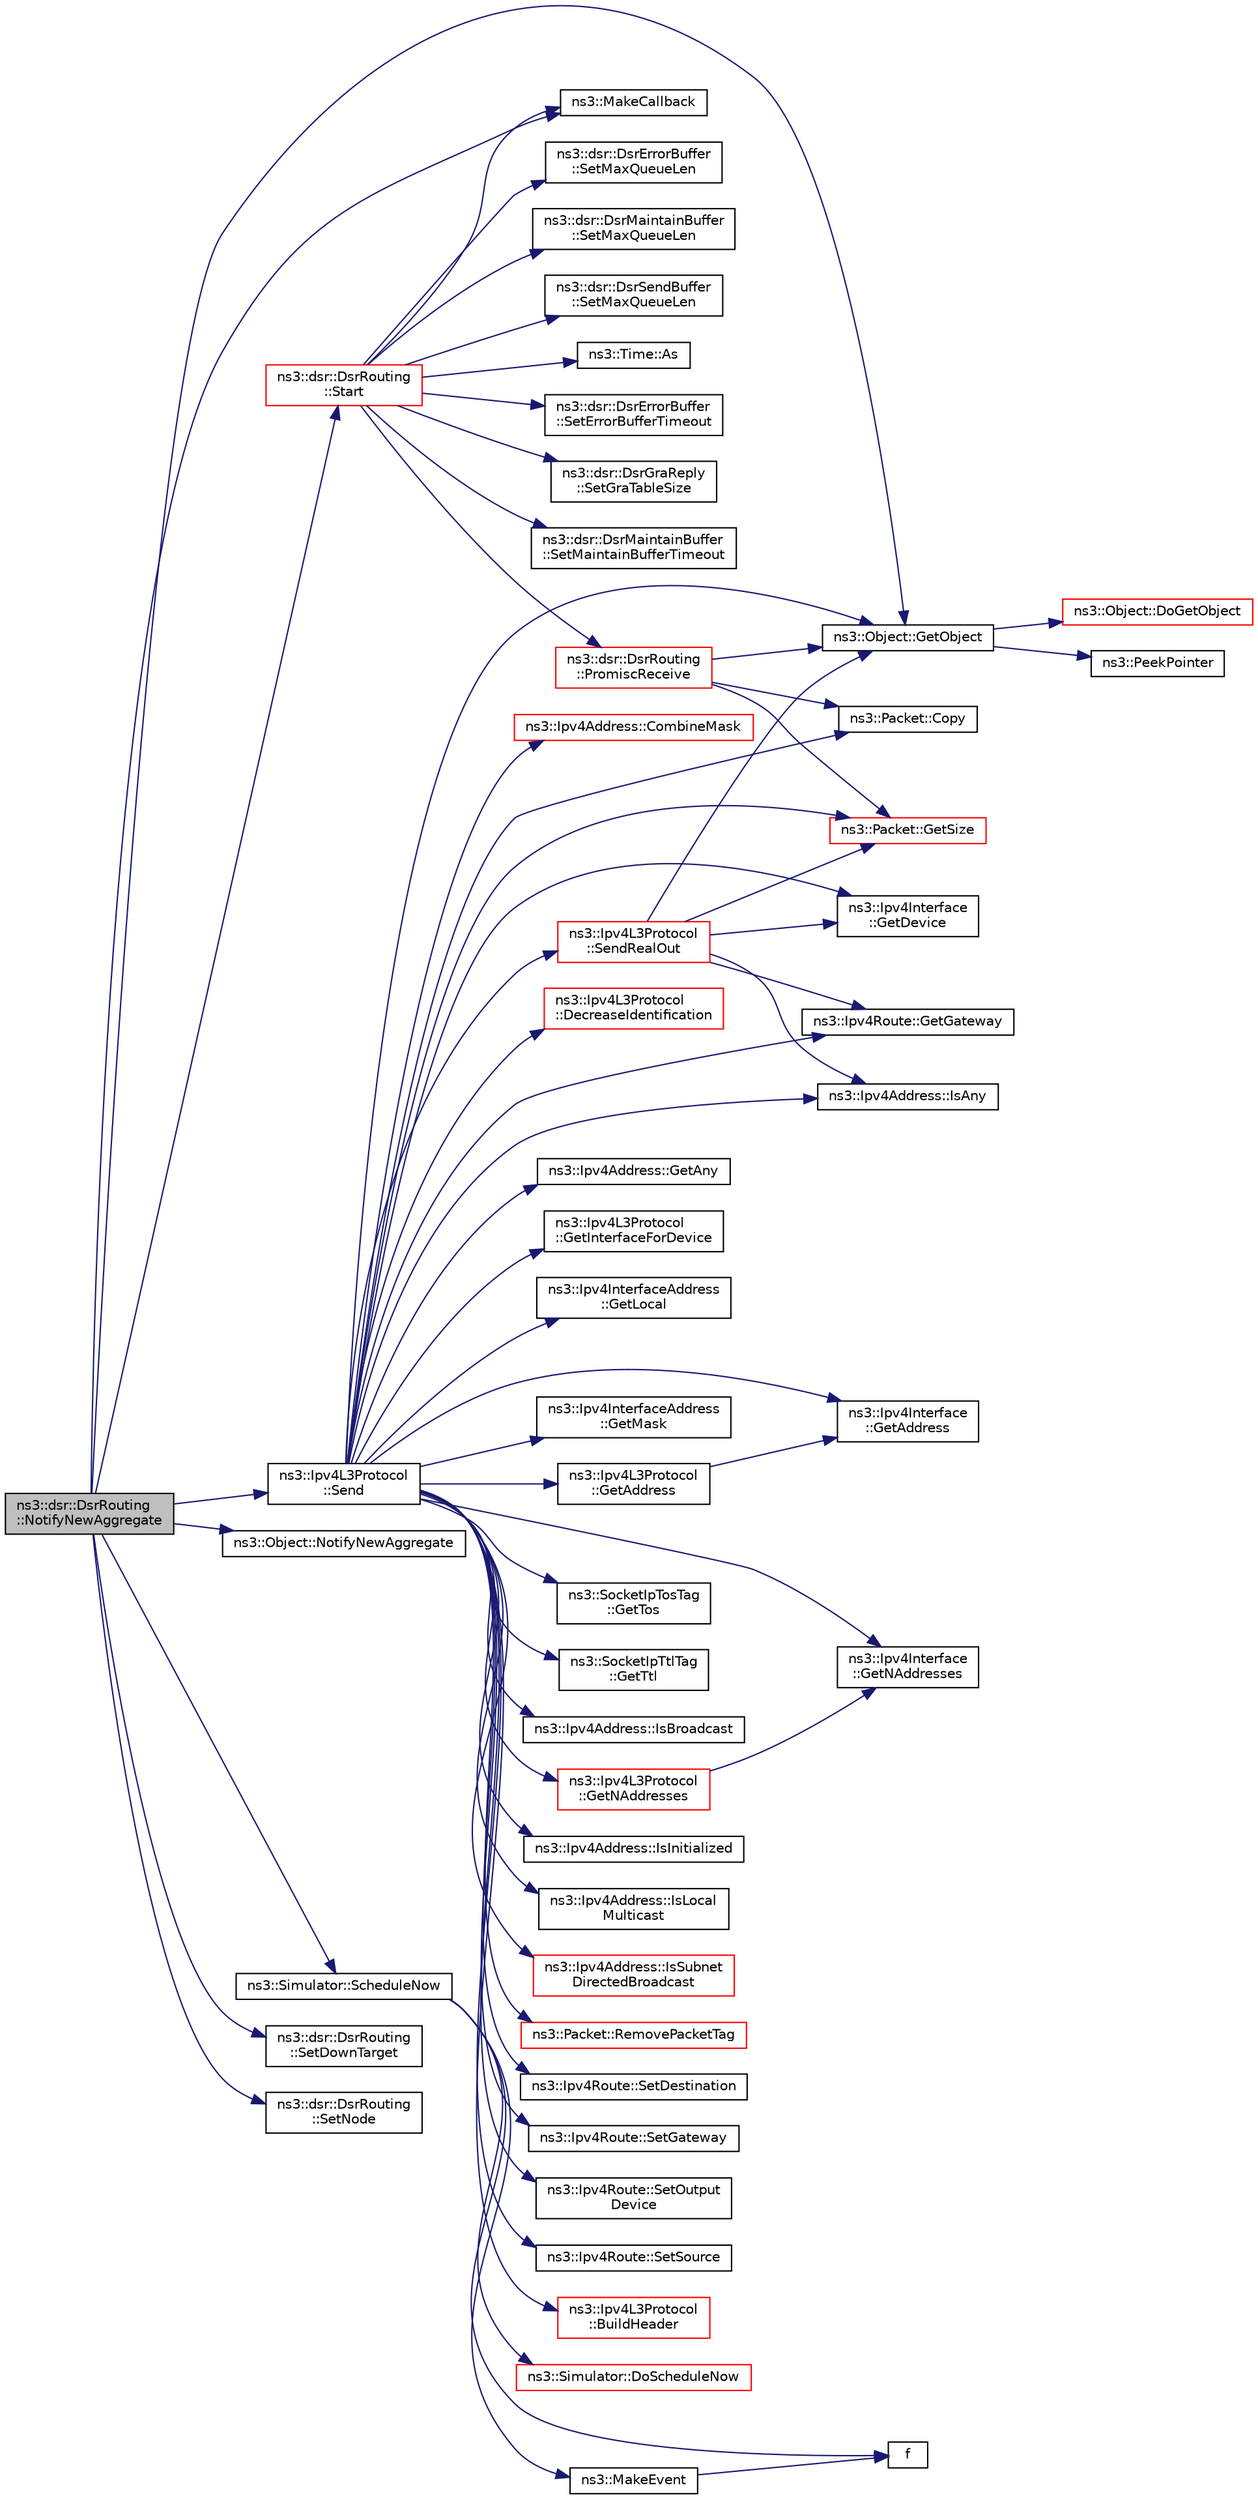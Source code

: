 digraph "ns3::dsr::DsrRouting::NotifyNewAggregate"
{
 // LATEX_PDF_SIZE
  edge [fontname="Helvetica",fontsize="10",labelfontname="Helvetica",labelfontsize="10"];
  node [fontname="Helvetica",fontsize="10",shape=record];
  rankdir="LR";
  Node1 [label="ns3::dsr::DsrRouting\l::NotifyNewAggregate",height=0.2,width=0.4,color="black", fillcolor="grey75", style="filled", fontcolor="black",tooltip="Notify all Objects aggregated to this one of a new Object being aggregated."];
  Node1 -> Node2 [color="midnightblue",fontsize="10",style="solid",fontname="Helvetica"];
  Node2 [label="ns3::Object::GetObject",height=0.2,width=0.4,color="black", fillcolor="white", style="filled",URL="$classns3_1_1_object.html#ad21f5401ff705cd29c37f931ea3afc18",tooltip="Get a pointer to the requested aggregated Object."];
  Node2 -> Node3 [color="midnightblue",fontsize="10",style="solid",fontname="Helvetica"];
  Node3 [label="ns3::Object::DoGetObject",height=0.2,width=0.4,color="red", fillcolor="white", style="filled",URL="$classns3_1_1_object.html#a7c009975f7c0994cb47a69f713745e0a",tooltip="Find an Object of TypeId tid in the aggregates of this Object."];
  Node2 -> Node17 [color="midnightblue",fontsize="10",style="solid",fontname="Helvetica"];
  Node17 [label="ns3::PeekPointer",height=0.2,width=0.4,color="black", fillcolor="white", style="filled",URL="$namespacens3.html#af2a7557fe9afdd98d8f6f8f6e412cf5a",tooltip=" "];
  Node1 -> Node18 [color="midnightblue",fontsize="10",style="solid",fontname="Helvetica"];
  Node18 [label="ns3::MakeCallback",height=0.2,width=0.4,color="black", fillcolor="white", style="filled",URL="$namespacens3.html#af1dde3c04374147fca0cfe3b0766d664",tooltip="Build Callbacks for class method members which take varying numbers of arguments and potentially retu..."];
  Node1 -> Node19 [color="midnightblue",fontsize="10",style="solid",fontname="Helvetica"];
  Node19 [label="ns3::Object::NotifyNewAggregate",height=0.2,width=0.4,color="black", fillcolor="white", style="filled",URL="$classns3_1_1_object.html#a1bd7211125185a6cd511c35fea4e500f",tooltip="Notify all Objects aggregated to this one of a new Object being aggregated."];
  Node1 -> Node20 [color="midnightblue",fontsize="10",style="solid",fontname="Helvetica"];
  Node20 [label="ns3::Simulator::ScheduleNow",height=0.2,width=0.4,color="black", fillcolor="white", style="filled",URL="$classns3_1_1_simulator.html#ab8a8b58feaa12f531175df5fd355c362",tooltip="Schedule an event to expire Now."];
  Node20 -> Node21 [color="midnightblue",fontsize="10",style="solid",fontname="Helvetica"];
  Node21 [label="ns3::Simulator::DoScheduleNow",height=0.2,width=0.4,color="red", fillcolor="white", style="filled",URL="$classns3_1_1_simulator.html#a9377ee62d67f7923318c4313a3b285f8",tooltip="Implementation of the various ScheduleNow methods."];
  Node20 -> Node72 [color="midnightblue",fontsize="10",style="solid",fontname="Helvetica"];
  Node72 [label="f",height=0.2,width=0.4,color="black", fillcolor="white", style="filled",URL="$80211b_8c.html#ae7ffc1a8f84fa47a0812b2f2b9627132",tooltip=" "];
  Node20 -> Node73 [color="midnightblue",fontsize="10",style="solid",fontname="Helvetica"];
  Node73 [label="ns3::MakeEvent",height=0.2,width=0.4,color="black", fillcolor="white", style="filled",URL="$group__makeeventfnptr.html#ga289a28a2497c18a9bd299e5e2014094b",tooltip="Make an EventImpl from a function pointer taking varying numbers of arguments."];
  Node73 -> Node72 [color="midnightblue",fontsize="10",style="solid",fontname="Helvetica"];
  Node1 -> Node74 [color="midnightblue",fontsize="10",style="solid",fontname="Helvetica"];
  Node74 [label="ns3::Ipv4L3Protocol\l::Send",height=0.2,width=0.4,color="black", fillcolor="white", style="filled",URL="$classns3_1_1_ipv4_l3_protocol.html#abe8cf785815f3fbb32b0e21d629be641",tooltip=" "];
  Node74 -> Node75 [color="midnightblue",fontsize="10",style="solid",fontname="Helvetica"];
  Node75 [label="ns3::Ipv4L3Protocol\l::BuildHeader",height=0.2,width=0.4,color="red", fillcolor="white", style="filled",URL="$classns3_1_1_ipv4_l3_protocol.html#a3737569960c655fe5441b21a5ef829d3",tooltip="Construct an IPv4 header."];
  Node74 -> Node89 [color="midnightblue",fontsize="10",style="solid",fontname="Helvetica"];
  Node89 [label="ns3::Ipv4Address::CombineMask",height=0.2,width=0.4,color="red", fillcolor="white", style="filled",URL="$classns3_1_1_ipv4_address.html#adfdc8899f368a102d7286f7110866d57",tooltip="Combine this address with a network mask."];
  Node74 -> Node92 [color="midnightblue",fontsize="10",style="solid",fontname="Helvetica"];
  Node92 [label="ns3::Packet::Copy",height=0.2,width=0.4,color="black", fillcolor="white", style="filled",URL="$classns3_1_1_packet.html#afb38be706cfc761bc1c0591f595fc1b7",tooltip="performs a COW copy of the packet."];
  Node74 -> Node93 [color="midnightblue",fontsize="10",style="solid",fontname="Helvetica"];
  Node93 [label="ns3::Ipv4L3Protocol\l::DecreaseIdentification",height=0.2,width=0.4,color="red", fillcolor="white", style="filled",URL="$classns3_1_1_ipv4_l3_protocol.html#a05f60ebd8821ec088b927691517ef00a",tooltip="Decrease the identification value for a dropped or recursed packet."];
  Node74 -> Node94 [color="midnightblue",fontsize="10",style="solid",fontname="Helvetica"];
  Node94 [label="ns3::Ipv4Interface\l::GetAddress",height=0.2,width=0.4,color="black", fillcolor="white", style="filled",URL="$classns3_1_1_ipv4_interface.html#a3e76c7d56420bb96121509d880eab3b3",tooltip=" "];
  Node74 -> Node95 [color="midnightblue",fontsize="10",style="solid",fontname="Helvetica"];
  Node95 [label="ns3::Ipv4L3Protocol\l::GetAddress",height=0.2,width=0.4,color="black", fillcolor="white", style="filled",URL="$classns3_1_1_ipv4_l3_protocol.html#af5d981c81fd2401be797d98c5d72f59e",tooltip="Because addresses can be removed, the addressIndex is not guaranteed to be static across calls to thi..."];
  Node95 -> Node94 [color="midnightblue",fontsize="10",style="solid",fontname="Helvetica"];
  Node74 -> Node96 [color="midnightblue",fontsize="10",style="solid",fontname="Helvetica"];
  Node96 [label="ns3::Ipv4Address::GetAny",height=0.2,width=0.4,color="black", fillcolor="white", style="filled",URL="$classns3_1_1_ipv4_address.html#a7a39b330c8e701183a411d5779fca1a4",tooltip=" "];
  Node74 -> Node97 [color="midnightblue",fontsize="10",style="solid",fontname="Helvetica"];
  Node97 [label="ns3::Ipv4Interface\l::GetDevice",height=0.2,width=0.4,color="black", fillcolor="white", style="filled",URL="$classns3_1_1_ipv4_interface.html#aa859c4d2ebd0f72bcc6897987a58f9b4",tooltip=" "];
  Node74 -> Node98 [color="midnightblue",fontsize="10",style="solid",fontname="Helvetica"];
  Node98 [label="ns3::Ipv4Route::GetGateway",height=0.2,width=0.4,color="black", fillcolor="white", style="filled",URL="$classns3_1_1_ipv4_route.html#a66d4eefa144029e4f89d975664275031",tooltip=" "];
  Node74 -> Node99 [color="midnightblue",fontsize="10",style="solid",fontname="Helvetica"];
  Node99 [label="ns3::Ipv4L3Protocol\l::GetInterfaceForDevice",height=0.2,width=0.4,color="black", fillcolor="white", style="filled",URL="$classns3_1_1_ipv4_l3_protocol.html#aec5d3a9e28502ca08a0c0c85781bcfd9",tooltip=" "];
  Node74 -> Node100 [color="midnightblue",fontsize="10",style="solid",fontname="Helvetica"];
  Node100 [label="ns3::Ipv4InterfaceAddress\l::GetLocal",height=0.2,width=0.4,color="black", fillcolor="white", style="filled",URL="$classns3_1_1_ipv4_interface_address.html#a6d04c0c9e2a4ab8a9d73c5edf7a93072",tooltip="Get the local address."];
  Node74 -> Node101 [color="midnightblue",fontsize="10",style="solid",fontname="Helvetica"];
  Node101 [label="ns3::Ipv4InterfaceAddress\l::GetMask",height=0.2,width=0.4,color="black", fillcolor="white", style="filled",URL="$classns3_1_1_ipv4_interface_address.html#a5bbf2672568c72ebbb543f38c59dd29c",tooltip="Get the network mask."];
  Node74 -> Node102 [color="midnightblue",fontsize="10",style="solid",fontname="Helvetica"];
  Node102 [label="ns3::Ipv4L3Protocol\l::GetNAddresses",height=0.2,width=0.4,color="red", fillcolor="white", style="filled",URL="$classns3_1_1_ipv4_l3_protocol.html#a41e791da23ac8f30998fe1b9974e93fa",tooltip=" "];
  Node102 -> Node104 [color="midnightblue",fontsize="10",style="solid",fontname="Helvetica"];
  Node104 [label="ns3::Ipv4Interface\l::GetNAddresses",height=0.2,width=0.4,color="black", fillcolor="white", style="filled",URL="$classns3_1_1_ipv4_interface.html#a49f95ea340a9164418a38cac3b3173c5",tooltip=" "];
  Node74 -> Node104 [color="midnightblue",fontsize="10",style="solid",fontname="Helvetica"];
  Node74 -> Node2 [color="midnightblue",fontsize="10",style="solid",fontname="Helvetica"];
  Node74 -> Node105 [color="midnightblue",fontsize="10",style="solid",fontname="Helvetica"];
  Node105 [label="ns3::Packet::GetSize",height=0.2,width=0.4,color="red", fillcolor="white", style="filled",URL="$classns3_1_1_packet.html#afff7cb1ff518ee6dc0d424e10a5ad6ec",tooltip="Returns the the size in bytes of the packet (including the zero-filled initial payload)."];
  Node74 -> Node107 [color="midnightblue",fontsize="10",style="solid",fontname="Helvetica"];
  Node107 [label="ns3::SocketIpTosTag\l::GetTos",height=0.2,width=0.4,color="black", fillcolor="white", style="filled",URL="$classns3_1_1_socket_ip_tos_tag.html#af15f647e4dbef04bb6227c4380a94d0b",tooltip="Get the tag's TOS."];
  Node74 -> Node108 [color="midnightblue",fontsize="10",style="solid",fontname="Helvetica"];
  Node108 [label="ns3::SocketIpTtlTag\l::GetTtl",height=0.2,width=0.4,color="black", fillcolor="white", style="filled",URL="$classns3_1_1_socket_ip_ttl_tag.html#a445d25d9c59e209ca1f9747f677e0db7",tooltip="Get the tag's TTL."];
  Node74 -> Node109 [color="midnightblue",fontsize="10",style="solid",fontname="Helvetica"];
  Node109 [label="ns3::Ipv4Address::IsAny",height=0.2,width=0.4,color="black", fillcolor="white", style="filled",URL="$classns3_1_1_ipv4_address.html#af214e608075949ac72343fc51f852dd3",tooltip=" "];
  Node74 -> Node110 [color="midnightblue",fontsize="10",style="solid",fontname="Helvetica"];
  Node110 [label="ns3::Ipv4Address::IsBroadcast",height=0.2,width=0.4,color="black", fillcolor="white", style="filled",URL="$classns3_1_1_ipv4_address.html#a79a1d91f0cfdb52f3b89cee50811af04",tooltip=" "];
  Node74 -> Node111 [color="midnightblue",fontsize="10",style="solid",fontname="Helvetica"];
  Node111 [label="ns3::Ipv4Address::IsInitialized",height=0.2,width=0.4,color="black", fillcolor="white", style="filled",URL="$classns3_1_1_ipv4_address.html#a53859338b734f743141525829b7e56fb",tooltip=" "];
  Node74 -> Node112 [color="midnightblue",fontsize="10",style="solid",fontname="Helvetica"];
  Node112 [label="ns3::Ipv4Address::IsLocal\lMulticast",height=0.2,width=0.4,color="black", fillcolor="white", style="filled",URL="$classns3_1_1_ipv4_address.html#ac23970f3fc4a42b3ac24e28ceffb3fd1",tooltip=" "];
  Node74 -> Node113 [color="midnightblue",fontsize="10",style="solid",fontname="Helvetica"];
  Node113 [label="ns3::Ipv4Address::IsSubnet\lDirectedBroadcast",height=0.2,width=0.4,color="red", fillcolor="white", style="filled",URL="$classns3_1_1_ipv4_address.html#a90fd8f563e8a6b269e7c6ef4ff176e98",tooltip="Generate subnet-directed broadcast address corresponding to mask."];
  Node74 -> Node117 [color="midnightblue",fontsize="10",style="solid",fontname="Helvetica"];
  Node117 [label="ns3::Packet::RemovePacketTag",height=0.2,width=0.4,color="red", fillcolor="white", style="filled",URL="$classns3_1_1_packet.html#a078fe922d976a417ab25ba2f3c2fd667",tooltip="Remove a packet tag."];
  Node74 -> Node125 [color="midnightblue",fontsize="10",style="solid",fontname="Helvetica"];
  Node125 [label="ns3::Ipv4L3Protocol\l::SendRealOut",height=0.2,width=0.4,color="red", fillcolor="white", style="filled",URL="$classns3_1_1_ipv4_l3_protocol.html#ac1baf310b12bbc564d0766061ecca323",tooltip="Send packet with route."];
  Node125 -> Node97 [color="midnightblue",fontsize="10",style="solid",fontname="Helvetica"];
  Node125 -> Node98 [color="midnightblue",fontsize="10",style="solid",fontname="Helvetica"];
  Node125 -> Node2 [color="midnightblue",fontsize="10",style="solid",fontname="Helvetica"];
  Node125 -> Node105 [color="midnightblue",fontsize="10",style="solid",fontname="Helvetica"];
  Node125 -> Node109 [color="midnightblue",fontsize="10",style="solid",fontname="Helvetica"];
  Node74 -> Node207 [color="midnightblue",fontsize="10",style="solid",fontname="Helvetica"];
  Node207 [label="ns3::Ipv4Route::SetDestination",height=0.2,width=0.4,color="black", fillcolor="white", style="filled",URL="$classns3_1_1_ipv4_route.html#a5ba829530284bc4140180a3898bfcbc3",tooltip=" "];
  Node74 -> Node208 [color="midnightblue",fontsize="10",style="solid",fontname="Helvetica"];
  Node208 [label="ns3::Ipv4Route::SetGateway",height=0.2,width=0.4,color="black", fillcolor="white", style="filled",URL="$classns3_1_1_ipv4_route.html#a2845bf8024203ed54f105cc1efa2b7c3",tooltip=" "];
  Node74 -> Node209 [color="midnightblue",fontsize="10",style="solid",fontname="Helvetica"];
  Node209 [label="ns3::Ipv4Route::SetOutput\lDevice",height=0.2,width=0.4,color="black", fillcolor="white", style="filled",URL="$classns3_1_1_ipv4_route.html#a91c1b6d9a4aef72b547c7371dfd5d1d4",tooltip="Equivalent in Linux to dst_entry.dev."];
  Node74 -> Node210 [color="midnightblue",fontsize="10",style="solid",fontname="Helvetica"];
  Node210 [label="ns3::Ipv4Route::SetSource",height=0.2,width=0.4,color="black", fillcolor="white", style="filled",URL="$classns3_1_1_ipv4_route.html#a5e6a1491b4c1555044049f51d181f01f",tooltip=" "];
  Node1 -> Node211 [color="midnightblue",fontsize="10",style="solid",fontname="Helvetica"];
  Node211 [label="ns3::dsr::DsrRouting\l::SetDownTarget",height=0.2,width=0.4,color="black", fillcolor="white", style="filled",URL="$classns3_1_1dsr_1_1_dsr_routing.html#a3831a9cac1a24f243f81e770ae4b9587",tooltip="This method allows a caller to set the current down target callback set for this L4 protocol (IPv4 ca..."];
  Node1 -> Node212 [color="midnightblue",fontsize="10",style="solid",fontname="Helvetica"];
  Node212 [label="ns3::dsr::DsrRouting\l::SetNode",height=0.2,width=0.4,color="black", fillcolor="white", style="filled",URL="$classns3_1_1dsr_1_1_dsr_routing.html#a0edfde42e4b79a1e04e186cc732360b9",tooltip="Set the node."];
  Node1 -> Node213 [color="midnightblue",fontsize="10",style="solid",fontname="Helvetica"];
  Node213 [label="ns3::dsr::DsrRouting\l::Start",height=0.2,width=0.4,color="red", fillcolor="white", style="filled",URL="$classns3_1_1dsr_1_1_dsr_routing.html#aa97c9bcf61e5623297563965740a8559",tooltip=" "];
  Node213 -> Node48 [color="midnightblue",fontsize="10",style="solid",fontname="Helvetica"];
  Node48 [label="ns3::Time::As",height=0.2,width=0.4,color="black", fillcolor="white", style="filled",URL="$classns3_1_1_time.html#ad5198e31c2512226ca0e58b31fad7fd0",tooltip="Attach a unit to a Time, to facilitate output in a specific unit."];
  Node213 -> Node18 [color="midnightblue",fontsize="10",style="solid",fontname="Helvetica"];
  Node213 -> Node214 [color="midnightblue",fontsize="10",style="solid",fontname="Helvetica"];
  Node214 [label="ns3::dsr::DsrRouting\l::PromiscReceive",height=0.2,width=0.4,color="red", fillcolor="white", style="filled",URL="$classns3_1_1dsr_1_1_dsr_routing.html#a95d4ab6177fb07d4791a2ed82cd4a2bb",tooltip="Promiscuous receive data packets destined to some other node."];
  Node214 -> Node92 [color="midnightblue",fontsize="10",style="solid",fontname="Helvetica"];
  Node214 -> Node2 [color="midnightblue",fontsize="10",style="solid",fontname="Helvetica"];
  Node214 -> Node105 [color="midnightblue",fontsize="10",style="solid",fontname="Helvetica"];
  Node213 -> Node254 [color="midnightblue",fontsize="10",style="solid",fontname="Helvetica"];
  Node254 [label="ns3::dsr::DsrErrorBuffer\l::SetErrorBufferTimeout",height=0.2,width=0.4,color="black", fillcolor="white", style="filled",URL="$classns3_1_1dsr_1_1_dsr_error_buffer.html#a97b369b6d8af902f6249d9746e85f4e2",tooltip="Set error buffer timeout."];
  Node213 -> Node255 [color="midnightblue",fontsize="10",style="solid",fontname="Helvetica"];
  Node255 [label="ns3::dsr::DsrGraReply\l::SetGraTableSize",height=0.2,width=0.4,color="black", fillcolor="white", style="filled",URL="$classns3_1_1dsr_1_1_dsr_gra_reply.html#a9137731288aa4ea5e895ded38d85ffd0",tooltip="Set the gratuitous reply table size."];
  Node213 -> Node256 [color="midnightblue",fontsize="10",style="solid",fontname="Helvetica"];
  Node256 [label="ns3::dsr::DsrMaintainBuffer\l::SetMaintainBufferTimeout",height=0.2,width=0.4,color="black", fillcolor="white", style="filled",URL="$classns3_1_1dsr_1_1_dsr_maintain_buffer.html#a480bdf66ecdb34f06413d76dcacd77e9",tooltip="Set maintain buffer timeout."];
  Node213 -> Node257 [color="midnightblue",fontsize="10",style="solid",fontname="Helvetica"];
  Node257 [label="ns3::dsr::DsrErrorBuffer\l::SetMaxQueueLen",height=0.2,width=0.4,color="black", fillcolor="white", style="filled",URL="$classns3_1_1dsr_1_1_dsr_error_buffer.html#a33d6346a6ae17ae2c4deb4eb78e265d4",tooltip="Set maximum queue length."];
  Node213 -> Node258 [color="midnightblue",fontsize="10",style="solid",fontname="Helvetica"];
  Node258 [label="ns3::dsr::DsrMaintainBuffer\l::SetMaxQueueLen",height=0.2,width=0.4,color="black", fillcolor="white", style="filled",URL="$classns3_1_1dsr_1_1_dsr_maintain_buffer.html#a1e52f7157e94aea3e44003e9da22e7ff",tooltip="Set maximum queue length."];
  Node213 -> Node259 [color="midnightblue",fontsize="10",style="solid",fontname="Helvetica"];
  Node259 [label="ns3::dsr::DsrSendBuffer\l::SetMaxQueueLen",height=0.2,width=0.4,color="black", fillcolor="white", style="filled",URL="$classns3_1_1dsr_1_1_dsr_send_buffer.html#a01d2c15d2f020c8f46b628426a98450f",tooltip="Set the maximum queue length."];
}
